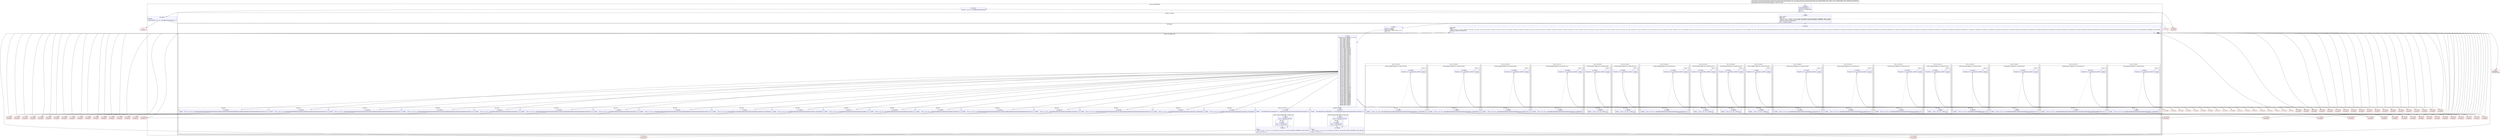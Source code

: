 digraph "CFG forcom.google.android.gms.internal.measurement.zzgm.hashCode(Ljava\/lang\/Object;)I" {
subgraph cluster_Region_1006030864 {
label = "R(4:0|(3:2|3|84)|85|86)";
node [shape=record,color=blue];
Node_0 [shape=record,label="{0\:\ 0x0000|MTH_ENTER_BLOCK\l|int int r0 = r8.zzakj.length\lint r1 = 0\lint r2 = 0\l}"];
subgraph cluster_LoopRegion_1981235530 {
label = "LOOP:0: (3:2|3|84)";
node [shape=record,color=blue];
Node_1 [shape=record,label="{1\:\ 0x0005|LOOP_START\lPHI: r1 r2 \l  PHI: (r1v1 int) = (r1v0 int), (r1v2 int) binds: [B:0:0x0000, B:84:0x024f] A[DONT_GENERATE, DONT_INLINE]\l  PHI: (r2v1 int) = (r2v0 int), (r2v6 int) binds: [B:0:0x0000, B:84:0x024f] A[DONT_GENERATE, DONT_INLINE]\lLOOP:0: B:1:0x0005\-\>B:84:0x024f\l|if (r1 \< r0) goto L_0x0007\l}"];
subgraph cluster_Region_622014966 {
label = "R(3:2|3|84)";
node [shape=record,color=blue];
Node_2 [shape=record,label="{2\:\ 0x0007|int int r3 = zzca(r1)\lint r4 = r8.zzakj[r1]\llong long r5 = (long) (1048575 & r3)\lint r7 = 37\l}"];
subgraph cluster_SwitchRegion_1396556113 {
label = "Switch: 38, default: null";
node [shape=record,color=blue];
Node_3 [shape=record,label="{3\:\ 0x001b|switch(((r3 & 267386880) \>\>\> 20)) \{\l    case 0: goto L_0x0240;\l    case 1: goto L_0x0234;\l    case 2: goto L_0x0228;\l    case 3: goto L_0x021c;\l    case 4: goto L_0x0214;\l    case 5: goto L_0x0208;\l    case 6: goto L_0x0200;\l    case 7: goto L_0x01f4;\l    case 8: goto L_0x01e6;\l    case 9: goto L_0x01d8;\l    case 10: goto L_0x01cb;\l    case 11: goto L_0x01c2;\l    case 12: goto L_0x01b9;\l    case 13: goto L_0x01b0;\l    case 14: goto L_0x01a3;\l    case 15: goto L_0x019a;\l    case 16: goto L_0x018d;\l    case 17: goto L_0x017e;\l    case 18: goto L_0x0171;\l    case 19: goto L_0x0171;\l    case 20: goto L_0x0171;\l    case 21: goto L_0x0171;\l    case 22: goto L_0x0171;\l    case 23: goto L_0x0171;\l    case 24: goto L_0x0171;\l    case 25: goto L_0x0171;\l    case 26: goto L_0x0171;\l    case 27: goto L_0x0171;\l    case 28: goto L_0x0171;\l    case 29: goto L_0x0171;\l    case 30: goto L_0x0171;\l    case 31: goto L_0x0171;\l    case 32: goto L_0x0171;\l    case 33: goto L_0x0171;\l    case 34: goto L_0x0171;\l    case 35: goto L_0x0171;\l    case 36: goto L_0x0171;\l    case 37: goto L_0x0171;\l    case 38: goto L_0x0171;\l    case 39: goto L_0x0171;\l    case 40: goto L_0x0171;\l    case 41: goto L_0x0171;\l    case 42: goto L_0x0171;\l    case 43: goto L_0x0171;\l    case 44: goto L_0x0171;\l    case 45: goto L_0x0171;\l    case 46: goto L_0x0171;\l    case 47: goto L_0x0171;\l    case 48: goto L_0x0171;\l    case 49: goto L_0x0171;\l    case 50: goto L_0x0164;\l    case 51: goto L_0x014d;\l    case 52: goto L_0x013a;\l    case 53: goto L_0x0127;\l    case 54: goto L_0x0114;\l    case 55: goto L_0x0105;\l    case 56: goto L_0x00f2;\l    case 57: goto L_0x00e3;\l    case 58: goto L_0x00d0;\l    case 59: goto L_0x00bb;\l    case 60: goto L_0x00a8;\l    case 61: goto L_0x0095;\l    case 62: goto L_0x0086;\l    case 63: goto L_0x0077;\l    case 64: goto L_0x0068;\l    case 65: goto L_0x0055;\l    case 66: goto L_0x0046;\l    case 67: goto L_0x0033;\l    case 68: goto L_0x0020;\l    default: goto L_0x001e;\l\}\l}"];
subgraph cluster_Region_2014823899 {
label = "R(2:83|1)";
node [shape=record,color=blue];
Node_83 [shape=record,label="{83\:\ 0x0240|int r2 = (r2 * 53) + com.google.android.gms.internal.measurement.zzez.zzbx(java.lang.Double.doubleToLongBits(com.google.android.gms.internal.measurement.zzhv.zzo(r9, r5)))\l}"];
Node_InsnContainer_848982651 [shape=record,label="{|break\l}"];
}
subgraph cluster_Region_343085652 {
label = "R(2:82|1)";
node [shape=record,color=blue];
Node_82 [shape=record,label="{82\:\ 0x0234|int r2 = (r2 * 53) + java.lang.Float.floatToIntBits(com.google.android.gms.internal.measurement.zzhv.zzn(r9, r5))\l}"];
Node_InsnContainer_540957910 [shape=record,label="{|break\l}"];
}
subgraph cluster_Region_1871400600 {
label = "R(2:81|1)";
node [shape=record,color=blue];
Node_81 [shape=record,label="{81\:\ 0x0228|int r2 = (r2 * 53) + com.google.android.gms.internal.measurement.zzez.zzbx(com.google.android.gms.internal.measurement.zzhv.zzl(r9, r5))\l}"];
Node_InsnContainer_617422384 [shape=record,label="{|break\l}"];
}
subgraph cluster_Region_513280046 {
label = "R(2:80|1)";
node [shape=record,color=blue];
Node_80 [shape=record,label="{80\:\ 0x021c|int r2 = (r2 * 53) + com.google.android.gms.internal.measurement.zzez.zzbx(com.google.android.gms.internal.measurement.zzhv.zzl(r9, r5))\l}"];
Node_InsnContainer_1198015913 [shape=record,label="{|break\l}"];
}
subgraph cluster_Region_1483157307 {
label = "R(2:79|1)";
node [shape=record,color=blue];
Node_79 [shape=record,label="{79\:\ 0x0214|int r2 = (r2 * 53) + com.google.android.gms.internal.measurement.zzhv.zzk(r9, r5)\l}"];
Node_InsnContainer_637599381 [shape=record,label="{|break\l}"];
}
subgraph cluster_Region_1409968081 {
label = "R(2:78|1)";
node [shape=record,color=blue];
Node_78 [shape=record,label="{78\:\ 0x0208|int r2 = (r2 * 53) + com.google.android.gms.internal.measurement.zzez.zzbx(com.google.android.gms.internal.measurement.zzhv.zzl(r9, r5))\l}"];
Node_InsnContainer_1946869359 [shape=record,label="{|break\l}"];
}
subgraph cluster_Region_1639980102 {
label = "R(2:77|1)";
node [shape=record,color=blue];
Node_77 [shape=record,label="{77\:\ 0x0200|int r2 = (r2 * 53) + com.google.android.gms.internal.measurement.zzhv.zzk(r9, r5)\l}"];
Node_InsnContainer_955937344 [shape=record,label="{|break\l}"];
}
subgraph cluster_Region_1070051624 {
label = "R(2:76|1)";
node [shape=record,color=blue];
Node_76 [shape=record,label="{76\:\ 0x01f4|int r2 = (r2 * 53) + com.google.android.gms.internal.measurement.zzez.zzs(com.google.android.gms.internal.measurement.zzhv.zzm(r9, r5))\l}"];
Node_InsnContainer_1027223035 [shape=record,label="{|break\l}"];
}
subgraph cluster_Region_1580748572 {
label = "R(2:75|1)";
node [shape=record,color=blue];
Node_75 [shape=record,label="{75\:\ 0x01e6|int r2 = (r2 * 53) + ((java.lang.String) com.google.android.gms.internal.measurement.zzhv.zzp(r9, r5)).hashCode()\l}"];
Node_InsnContainer_477071519 [shape=record,label="{|break\l}"];
}
subgraph cluster_Region_1493934053 {
label = "R(4:71|(1:73)|74|1)";
node [shape=record,color=blue];
Node_71 [shape=record,label="{71\:\ 0x01d8|java.lang.Object java.lang.Object r3 = com.google.android.gms.internal.measurement.zzhv.zzp(r9, r5)\l}"];
subgraph cluster_IfRegion_736801653 {
label = "IF [B:72:0x01dc] THEN: R(1:73) ELSE: null";
node [shape=record,color=blue];
Node_72 [shape=record,label="{72\:\ 0x01dc|if (r3 != null) goto L_0x01de\l}"];
subgraph cluster_Region_614318900 {
label = "R(1:73)";
node [shape=record,color=blue];
Node_73 [shape=record,label="{73\:\ 0x01de|int r7 = r3.hashCode()\l}"];
}
}
Node_74 [shape=record,label="{74\:\ 0x01e2|PHI: r7 \l  PHI: (r7v2 int) = (r7v1 int), (r7v3 int) binds: [B:72:0x01dc, B:73:0x01de] A[DONT_GENERATE, DONT_INLINE]\l|int r2 = (r2 * 53) + r7\l}"];
Node_InsnContainer_1052034267 [shape=record,label="{|break\l}"];
}
subgraph cluster_Region_944282286 {
label = "R(2:70|1)";
node [shape=record,color=blue];
Node_70 [shape=record,label="{70\:\ 0x01cb|int r2 = (r2 * 53) + com.google.android.gms.internal.measurement.zzhv.zzp(r9, r5).hashCode()\l}"];
Node_InsnContainer_1438107967 [shape=record,label="{|break\l}"];
}
subgraph cluster_Region_981738110 {
label = "R(2:69|1)";
node [shape=record,color=blue];
Node_69 [shape=record,label="{69\:\ 0x01c2|int r2 = (r2 * 53) + com.google.android.gms.internal.measurement.zzhv.zzk(r9, r5)\l}"];
Node_InsnContainer_957248391 [shape=record,label="{|break\l}"];
}
subgraph cluster_Region_643357341 {
label = "R(2:68|1)";
node [shape=record,color=blue];
Node_68 [shape=record,label="{68\:\ 0x01b9|int r2 = (r2 * 53) + com.google.android.gms.internal.measurement.zzhv.zzk(r9, r5)\l}"];
Node_InsnContainer_1506094921 [shape=record,label="{|break\l}"];
}
subgraph cluster_Region_598318340 {
label = "R(2:67|1)";
node [shape=record,color=blue];
Node_67 [shape=record,label="{67\:\ 0x01b0|int r2 = (r2 * 53) + com.google.android.gms.internal.measurement.zzhv.zzk(r9, r5)\l}"];
Node_InsnContainer_1095744182 [shape=record,label="{|break\l}"];
}
subgraph cluster_Region_1598615093 {
label = "R(2:66|1)";
node [shape=record,color=blue];
Node_66 [shape=record,label="{66\:\ 0x01a3|int r2 = (r2 * 53) + com.google.android.gms.internal.measurement.zzez.zzbx(com.google.android.gms.internal.measurement.zzhv.zzl(r9, r5))\l}"];
Node_InsnContainer_718957969 [shape=record,label="{|break\l}"];
}
subgraph cluster_Region_1145348208 {
label = "R(2:65|1)";
node [shape=record,color=blue];
Node_65 [shape=record,label="{65\:\ 0x019a|int r2 = (r2 * 53) + com.google.android.gms.internal.measurement.zzhv.zzk(r9, r5)\l}"];
Node_InsnContainer_1610785030 [shape=record,label="{|break\l}"];
}
subgraph cluster_Region_606602839 {
label = "R(2:64|1)";
node [shape=record,color=blue];
Node_64 [shape=record,label="{64\:\ 0x018d|int r2 = (r2 * 53) + com.google.android.gms.internal.measurement.zzez.zzbx(com.google.android.gms.internal.measurement.zzhv.zzl(r9, r5))\l}"];
Node_InsnContainer_273507624 [shape=record,label="{|break\l}"];
}
subgraph cluster_Region_1258749547 {
label = "R(4:60|(1:62)|63|1)";
node [shape=record,color=blue];
Node_60 [shape=record,label="{60\:\ 0x017e|java.lang.Object java.lang.Object r3 = com.google.android.gms.internal.measurement.zzhv.zzp(r9, r5)\l}"];
subgraph cluster_IfRegion_375445520 {
label = "IF [B:61:0x0182] THEN: R(1:62) ELSE: null";
node [shape=record,color=blue];
Node_61 [shape=record,label="{61\:\ 0x0182|if (r3 != null) goto L_0x0184\l}"];
subgraph cluster_Region_338939253 {
label = "R(1:62)";
node [shape=record,color=blue];
Node_62 [shape=record,label="{62\:\ 0x0184|int r7 = r3.hashCode()\l}"];
}
}
Node_63 [shape=record,label="{63\:\ 0x0188|PHI: r7 \l  PHI: (r7v4 int) = (r7v1 int), (r7v5 int) binds: [B:61:0x0182, B:62:0x0184] A[DONT_GENERATE, DONT_INLINE]\l|int r2 = (r2 * 53) + r7\l}"];
Node_InsnContainer_745273245 [shape=record,label="{|break\l}"];
}
subgraph cluster_Region_1395099768 {
label = "R(2:59|1)";
node [shape=record,color=blue];
Node_59 [shape=record,label="{59\:\ 0x0171|int r2 = (r2 * 53) + com.google.android.gms.internal.measurement.zzhv.zzp(r9, r5).hashCode()\l}"];
Node_InsnContainer_1436856676 [shape=record,label="{|break\l}"];
}
subgraph cluster_Region_847373644 {
label = "R(2:58|1)";
node [shape=record,color=blue];
Node_58 [shape=record,label="{58\:\ 0x0164|int r2 = (r2 * 53) + com.google.android.gms.internal.measurement.zzhv.zzp(r9, r5).hashCode()\l}"];
Node_InsnContainer_542847047 [shape=record,label="{|break\l}"];
}
subgraph cluster_Region_1531213121 {
label = "R(1:(1:1)(2:57|1))";
node [shape=record,color=blue];
subgraph cluster_IfRegion_1206624734 {
label = "IF [B:56:0x0151] THEN: R(1:1) ELSE: R(2:57|1)";
node [shape=record,color=blue];
Node_56 [shape=record,label="{56\:\ 0x0151|if (zza(r9, r4, r1) != true) goto L_0x024f\l}"];
subgraph cluster_Region_677426859 {
label = "R(1:1)";
node [shape=record,color=blue];
Node_InsnContainer_1488919890 [shape=record,label="{|break\l}"];
}
subgraph cluster_Region_1459574773 {
label = "R(2:57|1)";
node [shape=record,color=blue];
Node_57 [shape=record,label="{57\:\ 0x0153|int r2 = (r2 * 53) + com.google.android.gms.internal.measurement.zzez.zzbx(java.lang.Double.doubleToLongBits(zzf(r9, r5)))\l}"];
Node_InsnContainer_564119306 [shape=record,label="{|break\l}"];
}
}
}
subgraph cluster_Region_1493778437 {
label = "R(1:(1:1)(2:54|1))";
node [shape=record,color=blue];
subgraph cluster_IfRegion_1242603363 {
label = "IF [B:53:0x013e] THEN: R(1:1) ELSE: R(2:54|1)";
node [shape=record,color=blue];
Node_53 [shape=record,label="{53\:\ 0x013e|if (zza(r9, r4, r1) != true) goto L_0x024f\l}"];
subgraph cluster_Region_1953587297 {
label = "R(1:1)";
node [shape=record,color=blue];
Node_InsnContainer_1417983536 [shape=record,label="{|break\l}"];
}
subgraph cluster_Region_712384231 {
label = "R(2:54|1)";
node [shape=record,color=blue];
Node_54 [shape=record,label="{54\:\ 0x0140|int r2 = (r2 * 53) + java.lang.Float.floatToIntBits(zzg(r9, r5))\l}"];
Node_InsnContainer_192715837 [shape=record,label="{|break\l}"];
}
}
}
subgraph cluster_Region_417786943 {
label = "R(1:(1:1)(2:51|1))";
node [shape=record,color=blue];
subgraph cluster_IfRegion_104962682 {
label = "IF [B:50:0x012b] THEN: R(1:1) ELSE: R(2:51|1)";
node [shape=record,color=blue];
Node_50 [shape=record,label="{50\:\ 0x012b|if (zza(r9, r4, r1) != true) goto L_0x024f\l}"];
subgraph cluster_Region_1735128362 {
label = "R(1:1)";
node [shape=record,color=blue];
Node_InsnContainer_380627649 [shape=record,label="{|break\l}"];
}
subgraph cluster_Region_1165830041 {
label = "R(2:51|1)";
node [shape=record,color=blue];
Node_51 [shape=record,label="{51\:\ 0x012d|int r2 = (r2 * 53) + com.google.android.gms.internal.measurement.zzez.zzbx(zzi(r9, r5))\l}"];
Node_InsnContainer_2036138333 [shape=record,label="{|break\l}"];
}
}
}
subgraph cluster_Region_1458937181 {
label = "R(1:(1:1)(2:48|1))";
node [shape=record,color=blue];
subgraph cluster_IfRegion_987858885 {
label = "IF [B:47:0x0118] THEN: R(1:1) ELSE: R(2:48|1)";
node [shape=record,color=blue];
Node_47 [shape=record,label="{47\:\ 0x0118|if (zza(r9, r4, r1) != true) goto L_0x024f\l}"];
subgraph cluster_Region_1854926860 {
label = "R(1:1)";
node [shape=record,color=blue];
Node_InsnContainer_119535358 [shape=record,label="{|break\l}"];
}
subgraph cluster_Region_2020282879 {
label = "R(2:48|1)";
node [shape=record,color=blue];
Node_48 [shape=record,label="{48\:\ 0x011a|int r2 = (r2 * 53) + com.google.android.gms.internal.measurement.zzez.zzbx(zzi(r9, r5))\l}"];
Node_InsnContainer_383342761 [shape=record,label="{|break\l}"];
}
}
}
subgraph cluster_Region_1815883866 {
label = "R(1:(1:1)(2:45|1))";
node [shape=record,color=blue];
subgraph cluster_IfRegion_547238934 {
label = "IF [B:44:0x0109] THEN: R(1:1) ELSE: R(2:45|1)";
node [shape=record,color=blue];
Node_44 [shape=record,label="{44\:\ 0x0109|if (zza(r9, r4, r1) != true) goto L_0x024f\l}"];
subgraph cluster_Region_2107814465 {
label = "R(1:1)";
node [shape=record,color=blue];
Node_InsnContainer_91362061 [shape=record,label="{|break\l}"];
}
subgraph cluster_Region_1409786360 {
label = "R(2:45|1)";
node [shape=record,color=blue];
Node_45 [shape=record,label="{45\:\ 0x010b|int r2 = (r2 * 53) + zzh(r9, r5)\l}"];
Node_InsnContainer_1504845594 [shape=record,label="{|break\l}"];
}
}
}
subgraph cluster_Region_1409374870 {
label = "R(1:(1:1)(2:42|1))";
node [shape=record,color=blue];
subgraph cluster_IfRegion_1857768673 {
label = "IF [B:41:0x00f6] THEN: R(1:1) ELSE: R(2:42|1)";
node [shape=record,color=blue];
Node_41 [shape=record,label="{41\:\ 0x00f6|if (zza(r9, r4, r1) != true) goto L_0x024f\l}"];
subgraph cluster_Region_1012517613 {
label = "R(1:1)";
node [shape=record,color=blue];
Node_InsnContainer_690375696 [shape=record,label="{|break\l}"];
}
subgraph cluster_Region_1318849721 {
label = "R(2:42|1)";
node [shape=record,color=blue];
Node_42 [shape=record,label="{42\:\ 0x00f8|int r2 = (r2 * 53) + com.google.android.gms.internal.measurement.zzez.zzbx(zzi(r9, r5))\l}"];
Node_InsnContainer_1613090017 [shape=record,label="{|break\l}"];
}
}
}
subgraph cluster_Region_1043267481 {
label = "R(1:(1:1)(2:39|1))";
node [shape=record,color=blue];
subgraph cluster_IfRegion_1680054534 {
label = "IF [B:38:0x00e7] THEN: R(1:1) ELSE: R(2:39|1)";
node [shape=record,color=blue];
Node_38 [shape=record,label="{38\:\ 0x00e7|if (zza(r9, r4, r1) != true) goto L_0x024f\l}"];
subgraph cluster_Region_1280459795 {
label = "R(1:1)";
node [shape=record,color=blue];
Node_InsnContainer_1460655941 [shape=record,label="{|break\l}"];
}
subgraph cluster_Region_1660005148 {
label = "R(2:39|1)";
node [shape=record,color=blue];
Node_39 [shape=record,label="{39\:\ 0x00e9|int r2 = (r2 * 53) + zzh(r9, r5)\l}"];
Node_InsnContainer_419646337 [shape=record,label="{|break\l}"];
}
}
}
subgraph cluster_Region_1343798543 {
label = "R(1:(1:1)(2:36|1))";
node [shape=record,color=blue];
subgraph cluster_IfRegion_1389028840 {
label = "IF [B:35:0x00d4] THEN: R(1:1) ELSE: R(2:36|1)";
node [shape=record,color=blue];
Node_35 [shape=record,label="{35\:\ 0x00d4|if (zza(r9, r4, r1) != true) goto L_0x024f\l}"];
subgraph cluster_Region_238295491 {
label = "R(1:1)";
node [shape=record,color=blue];
Node_InsnContainer_656954047 [shape=record,label="{|break\l}"];
}
subgraph cluster_Region_1110813268 {
label = "R(2:36|1)";
node [shape=record,color=blue];
Node_36 [shape=record,label="{36\:\ 0x00d6|int r2 = (r2 * 53) + com.google.android.gms.internal.measurement.zzez.zzs(zzj(r9, r5))\l}"];
Node_InsnContainer_619993752 [shape=record,label="{|break\l}"];
}
}
}
subgraph cluster_Region_831613900 {
label = "R(1:(1:1)(2:33|1))";
node [shape=record,color=blue];
subgraph cluster_IfRegion_61166883 {
label = "IF [B:32:0x00bf] THEN: R(1:1) ELSE: R(2:33|1)";
node [shape=record,color=blue];
Node_32 [shape=record,label="{32\:\ 0x00bf|if (zza(r9, r4, r1) != true) goto L_0x024f\l}"];
subgraph cluster_Region_533038652 {
label = "R(1:1)";
node [shape=record,color=blue];
Node_InsnContainer_2057147089 [shape=record,label="{|break\l}"];
}
subgraph cluster_Region_726977419 {
label = "R(2:33|1)";
node [shape=record,color=blue];
Node_33 [shape=record,label="{33\:\ 0x00c1|int r2 = (r2 * 53) + ((java.lang.String) com.google.android.gms.internal.measurement.zzhv.zzp(r9, r5)).hashCode()\l}"];
Node_InsnContainer_2084255616 [shape=record,label="{|break\l}"];
}
}
}
subgraph cluster_Region_1187970240 {
label = "R(1:(1:1)(2:30|1))";
node [shape=record,color=blue];
subgraph cluster_IfRegion_936234482 {
label = "IF [B:29:0x00ac] THEN: R(1:1) ELSE: R(2:30|1)";
node [shape=record,color=blue];
Node_29 [shape=record,label="{29\:\ 0x00ac|if (zza(r9, r4, r1) != true) goto L_0x024f\l}"];
subgraph cluster_Region_1963550275 {
label = "R(1:1)";
node [shape=record,color=blue];
Node_InsnContainer_1662286121 [shape=record,label="{|break\l}"];
}
subgraph cluster_Region_84145052 {
label = "R(2:30|1)";
node [shape=record,color=blue];
Node_30 [shape=record,label="{30\:\ 0x00ae|int r2 = (r2 * 53) + com.google.android.gms.internal.measurement.zzhv.zzp(r9, r5).hashCode()\l}"];
Node_InsnContainer_1177994748 [shape=record,label="{|break\l}"];
}
}
}
subgraph cluster_Region_1999571206 {
label = "R(1:(1:1)(2:27|1))";
node [shape=record,color=blue];
subgraph cluster_IfRegion_1331599780 {
label = "IF [B:26:0x0099] THEN: R(1:1) ELSE: R(2:27|1)";
node [shape=record,color=blue];
Node_26 [shape=record,label="{26\:\ 0x0099|if (zza(r9, r4, r1) != true) goto L_0x024f\l}"];
subgraph cluster_Region_1227510494 {
label = "R(1:1)";
node [shape=record,color=blue];
Node_InsnContainer_154642403 [shape=record,label="{|break\l}"];
}
subgraph cluster_Region_1782907243 {
label = "R(2:27|1)";
node [shape=record,color=blue];
Node_27 [shape=record,label="{27\:\ 0x009b|int r2 = (r2 * 53) + com.google.android.gms.internal.measurement.zzhv.zzp(r9, r5).hashCode()\l}"];
Node_InsnContainer_2036242972 [shape=record,label="{|break\l}"];
}
}
}
subgraph cluster_Region_1991691016 {
label = "R(1:(1:1)(2:24|1))";
node [shape=record,color=blue];
subgraph cluster_IfRegion_1254014978 {
label = "IF [B:23:0x008a] THEN: R(1:1) ELSE: R(2:24|1)";
node [shape=record,color=blue];
Node_23 [shape=record,label="{23\:\ 0x008a|if (zza(r9, r4, r1) != true) goto L_0x024f\l}"];
subgraph cluster_Region_1838271394 {
label = "R(1:1)";
node [shape=record,color=blue];
Node_InsnContainer_1496150348 [shape=record,label="{|break\l}"];
}
subgraph cluster_Region_97345917 {
label = "R(2:24|1)";
node [shape=record,color=blue];
Node_24 [shape=record,label="{24\:\ 0x008c|int r2 = (r2 * 53) + zzh(r9, r5)\l}"];
Node_InsnContainer_1412341263 [shape=record,label="{|break\l}"];
}
}
}
subgraph cluster_Region_343994633 {
label = "R(1:(1:1)(2:21|1))";
node [shape=record,color=blue];
subgraph cluster_IfRegion_1671141435 {
label = "IF [B:20:0x007b] THEN: R(1:1) ELSE: R(2:21|1)";
node [shape=record,color=blue];
Node_20 [shape=record,label="{20\:\ 0x007b|if (zza(r9, r4, r1) != true) goto L_0x024f\l}"];
subgraph cluster_Region_2008016096 {
label = "R(1:1)";
node [shape=record,color=blue];
Node_InsnContainer_1169837128 [shape=record,label="{|break\l}"];
}
subgraph cluster_Region_138996444 {
label = "R(2:21|1)";
node [shape=record,color=blue];
Node_21 [shape=record,label="{21\:\ 0x007d|int r2 = (r2 * 53) + zzh(r9, r5)\l}"];
Node_InsnContainer_1698987030 [shape=record,label="{|break\l}"];
}
}
}
subgraph cluster_Region_1985986830 {
label = "R(1:(1:1)(2:18|1))";
node [shape=record,color=blue];
subgraph cluster_IfRegion_987790311 {
label = "IF [B:17:0x006c] THEN: R(1:1) ELSE: R(2:18|1)";
node [shape=record,color=blue];
Node_17 [shape=record,label="{17\:\ 0x006c|if (zza(r9, r4, r1) != true) goto L_0x024f\l}"];
subgraph cluster_Region_2120197057 {
label = "R(1:1)";
node [shape=record,color=blue];
Node_InsnContainer_1762682958 [shape=record,label="{|break\l}"];
}
subgraph cluster_Region_307062618 {
label = "R(2:18|1)";
node [shape=record,color=blue];
Node_18 [shape=record,label="{18\:\ 0x006e|int r2 = (r2 * 53) + zzh(r9, r5)\l}"];
Node_InsnContainer_804392374 [shape=record,label="{|break\l}"];
}
}
}
subgraph cluster_Region_657321719 {
label = "R(1:(1:1)(2:15|1))";
node [shape=record,color=blue];
subgraph cluster_IfRegion_21517990 {
label = "IF [B:14:0x0059] THEN: R(1:1) ELSE: R(2:15|1)";
node [shape=record,color=blue];
Node_14 [shape=record,label="{14\:\ 0x0059|if (zza(r9, r4, r1) != true) goto L_0x024f\l}"];
subgraph cluster_Region_611258488 {
label = "R(1:1)";
node [shape=record,color=blue];
Node_InsnContainer_1322733219 [shape=record,label="{|break\l}"];
}
subgraph cluster_Region_1346462241 {
label = "R(2:15|1)";
node [shape=record,color=blue];
Node_15 [shape=record,label="{15\:\ 0x005b|int r2 = (r2 * 53) + com.google.android.gms.internal.measurement.zzez.zzbx(zzi(r9, r5))\l}"];
Node_InsnContainer_1912038770 [shape=record,label="{|break\l}"];
}
}
}
subgraph cluster_Region_962951149 {
label = "R(1:(1:1)(2:12|1))";
node [shape=record,color=blue];
subgraph cluster_IfRegion_1036662877 {
label = "IF [B:11:0x004a] THEN: R(1:1) ELSE: R(2:12|1)";
node [shape=record,color=blue];
Node_11 [shape=record,label="{11\:\ 0x004a|if (zza(r9, r4, r1) != true) goto L_0x024f\l}"];
subgraph cluster_Region_1700088937 {
label = "R(1:1)";
node [shape=record,color=blue];
Node_InsnContainer_285451318 [shape=record,label="{|break\l}"];
}
subgraph cluster_Region_1047082973 {
label = "R(2:12|1)";
node [shape=record,color=blue];
Node_12 [shape=record,label="{12\:\ 0x004c|int r2 = (r2 * 53) + zzh(r9, r5)\l}"];
Node_InsnContainer_1536528273 [shape=record,label="{|break\l}"];
}
}
}
subgraph cluster_Region_1230848273 {
label = "R(1:(1:1)(2:9|1))";
node [shape=record,color=blue];
subgraph cluster_IfRegion_45032863 {
label = "IF [B:8:0x0037] THEN: R(1:1) ELSE: R(2:9|1)";
node [shape=record,color=blue];
Node_8 [shape=record,label="{8\:\ 0x0037|if (zza(r9, r4, r1) != true) goto L_0x024f\l}"];
subgraph cluster_Region_103053911 {
label = "R(1:1)";
node [shape=record,color=blue];
Node_InsnContainer_168447153 [shape=record,label="{|break\l}"];
}
subgraph cluster_Region_1899504838 {
label = "R(2:9|1)";
node [shape=record,color=blue];
Node_9 [shape=record,label="{9\:\ 0x0039|int r2 = (r2 * 53) + com.google.android.gms.internal.measurement.zzez.zzbx(zzi(r9, r5))\l}"];
Node_InsnContainer_2098504550 [shape=record,label="{|break\l}"];
}
}
}
subgraph cluster_Region_1591877660 {
label = "R(1:(1:1)(2:6|1))";
node [shape=record,color=blue];
subgraph cluster_IfRegion_1000954222 {
label = "IF [B:5:0x0024] THEN: R(1:1) ELSE: R(2:6|1)";
node [shape=record,color=blue];
Node_5 [shape=record,label="{5\:\ 0x0024|if (zza(r9, r4, r1) != true) goto L_0x024f\l}"];
subgraph cluster_Region_2066816853 {
label = "R(1:1)";
node [shape=record,color=blue];
Node_InsnContainer_587643718 [shape=record,label="{|break\l}"];
}
subgraph cluster_Region_146205196 {
label = "R(2:6|1)";
node [shape=record,color=blue];
Node_6 [shape=record,label="{6\:\ 0x0026|int r2 = (r2 * 53) + com.google.android.gms.internal.measurement.zzhv.zzp(r9, r5).hashCode()\l}"];
Node_InsnContainer_2068915155 [shape=record,label="{|break\l}"];
}
}
}
}
Node_84 [shape=record,label="{84\:\ 0x024f|LOOP_END\lPHI: r2 \l  PHI: (r2v6 int) = (r2v1 int), (r2v8 int), (r2v10 int), (r2v12 int), (r2v14 int), (r2v16 int), (r2v18 int), (r2v20 int), (r2v22 int), (r2v24 int), (r2v26 int), (r2v28 int), (r2v30 int), (r2v32 int), (r2v34 int), (r2v36 int), (r2v38 int), (r2v40 int), (r2v42 int), (r2v44 int), (r2v46 int), (r2v1 int), (r2v48 int), (r2v1 int), (r2v50 int), (r2v1 int), (r2v52 int), (r2v1 int), (r2v54 int), (r2v1 int), (r2v56 int), (r2v1 int), (r2v58 int), (r2v1 int), (r2v60 int), (r2v1 int), (r2v62 int), (r2v1 int), (r2v64 int), (r2v1 int), (r2v66 int), (r2v1 int), (r2v68 int), (r2v1 int), (r2v70 int), (r2v1 int), (r2v72 int), (r2v1 int), (r2v74 int), (r2v1 int), (r2v76 int), (r2v1 int), (r2v78 int), (r2v1 int), (r2v80 int), (r2v1 int), (r2v82 int) binds: [B:145:0x024f, B:89:0x024f, B:144:0x024f, B:143:0x024f, B:142:0x024f, B:141:0x024f, B:140:0x024f, B:139:0x024f, B:138:0x024f, B:137:0x024f, B:136:0x024f, B:135:0x024f, B:134:0x024f, B:133:0x024f, B:132:0x024f, B:131:0x024f, B:130:0x024f, B:129:0x024f, B:128:0x024f, B:127:0x024f, B:126:0x024f, B:124:0x024f, B:125:0x024f, B:122:0x024f, B:123:0x024f, B:120:0x024f, B:121:0x024f, B:118:0x024f, B:119:0x024f, B:116:0x024f, B:117:0x024f, B:114:0x024f, B:115:0x024f, B:112:0x024f, B:113:0x024f, B:110:0x024f, B:111:0x024f, B:108:0x024f, B:109:0x024f, B:106:0x024f, B:107:0x024f, B:104:0x024f, B:105:0x024f, B:102:0x024f, B:103:0x024f, B:100:0x024f, B:101:0x024f, B:98:0x024f, B:99:0x024f, B:96:0x024f, B:97:0x024f, B:94:0x024f, B:95:0x024f, B:92:0x024f, B:93:0x024f, B:90:0x024f, B:91:0x024f] A[DONT_GENERATE, DONT_INLINE]\lLOOP:0: B:1:0x0005\-\>B:84:0x024f\l|r1 += 3\l}"];
}
}
Node_85 [shape=record,label="{85\:\ 0x0253|int int r2 = (r2 * 53) + r8.zzakx.zzx(r9).hashCode()\l}"];
Node_86 [shape=record,label="{86\:\ 0x0262|RETURN\l|return r8.zzako ? (r2 * 53) + r8.zzaky.zzh(r9).hashCode() : r2\l}"];
}
Node_4 [shape=record,color=red,label="{4\:\ 0x0020}"];
Node_7 [shape=record,color=red,label="{7\:\ 0x0033}"];
Node_10 [shape=record,color=red,label="{10\:\ 0x0046}"];
Node_13 [shape=record,color=red,label="{13\:\ 0x0055}"];
Node_16 [shape=record,color=red,label="{16\:\ 0x0068}"];
Node_19 [shape=record,color=red,label="{19\:\ 0x0077}"];
Node_22 [shape=record,color=red,label="{22\:\ 0x0086}"];
Node_25 [shape=record,color=red,label="{25\:\ 0x0095}"];
Node_28 [shape=record,color=red,label="{28\:\ 0x00a8}"];
Node_31 [shape=record,color=red,label="{31\:\ 0x00bb}"];
Node_34 [shape=record,color=red,label="{34\:\ 0x00d0}"];
Node_37 [shape=record,color=red,label="{37\:\ 0x00e3}"];
Node_40 [shape=record,color=red,label="{40\:\ 0x00f2}"];
Node_43 [shape=record,color=red,label="{43\:\ 0x0105}"];
Node_46 [shape=record,color=red,label="{46\:\ 0x0114}"];
Node_49 [shape=record,color=red,label="{49\:\ 0x0127}"];
Node_52 [shape=record,color=red,label="{52\:\ 0x013a}"];
Node_55 [shape=record,color=red,label="{55\:\ 0x014d}"];
Node_87 [shape=record,color=red,label="{87\:\ 0x0264}"];
Node_88 [shape=record,color=red,label="{88\:\ 0x0253|SYNTHETIC\l}"];
Node_89 [shape=record,color=red,label="{89\:\ 0x024f|SYNTHETIC\l}"];
Node_90 [shape=record,color=red,label="{90\:\ 0x024f|SYNTHETIC\l}"];
Node_91 [shape=record,color=red,label="{91\:\ 0x024f|SYNTHETIC\l}"];
Node_92 [shape=record,color=red,label="{92\:\ 0x024f|SYNTHETIC\l}"];
Node_93 [shape=record,color=red,label="{93\:\ 0x024f|SYNTHETIC\l}"];
Node_94 [shape=record,color=red,label="{94\:\ 0x024f|SYNTHETIC\l}"];
Node_95 [shape=record,color=red,label="{95\:\ 0x024f|SYNTHETIC\l}"];
Node_96 [shape=record,color=red,label="{96\:\ 0x024f|SYNTHETIC\l}"];
Node_97 [shape=record,color=red,label="{97\:\ 0x024f|SYNTHETIC\l}"];
Node_98 [shape=record,color=red,label="{98\:\ 0x024f|SYNTHETIC\l}"];
Node_99 [shape=record,color=red,label="{99\:\ 0x024f|SYNTHETIC\l}"];
Node_100 [shape=record,color=red,label="{100\:\ 0x024f|SYNTHETIC\l}"];
Node_101 [shape=record,color=red,label="{101\:\ 0x024f|SYNTHETIC\l}"];
Node_102 [shape=record,color=red,label="{102\:\ 0x024f|SYNTHETIC\l}"];
Node_103 [shape=record,color=red,label="{103\:\ 0x024f|SYNTHETIC\l}"];
Node_104 [shape=record,color=red,label="{104\:\ 0x024f|SYNTHETIC\l}"];
Node_105 [shape=record,color=red,label="{105\:\ 0x024f|SYNTHETIC\l}"];
Node_106 [shape=record,color=red,label="{106\:\ 0x024f|SYNTHETIC\l}"];
Node_107 [shape=record,color=red,label="{107\:\ 0x024f|SYNTHETIC\l}"];
Node_108 [shape=record,color=red,label="{108\:\ 0x024f|SYNTHETIC\l}"];
Node_109 [shape=record,color=red,label="{109\:\ 0x024f|SYNTHETIC\l}"];
Node_110 [shape=record,color=red,label="{110\:\ 0x024f|SYNTHETIC\l}"];
Node_111 [shape=record,color=red,label="{111\:\ 0x024f|SYNTHETIC\l}"];
Node_112 [shape=record,color=red,label="{112\:\ 0x024f|SYNTHETIC\l}"];
Node_113 [shape=record,color=red,label="{113\:\ 0x024f|SYNTHETIC\l}"];
Node_114 [shape=record,color=red,label="{114\:\ 0x024f|SYNTHETIC\l}"];
Node_115 [shape=record,color=red,label="{115\:\ 0x024f|SYNTHETIC\l}"];
Node_116 [shape=record,color=red,label="{116\:\ 0x024f|SYNTHETIC\l}"];
Node_117 [shape=record,color=red,label="{117\:\ 0x024f|SYNTHETIC\l}"];
Node_118 [shape=record,color=red,label="{118\:\ 0x024f|SYNTHETIC\l}"];
Node_119 [shape=record,color=red,label="{119\:\ 0x024f|SYNTHETIC\l}"];
Node_120 [shape=record,color=red,label="{120\:\ 0x024f|SYNTHETIC\l}"];
Node_121 [shape=record,color=red,label="{121\:\ 0x024f|SYNTHETIC\l}"];
Node_122 [shape=record,color=red,label="{122\:\ 0x024f|SYNTHETIC\l}"];
Node_123 [shape=record,color=red,label="{123\:\ 0x024f|SYNTHETIC\l}"];
Node_124 [shape=record,color=red,label="{124\:\ 0x024f|SYNTHETIC\l}"];
Node_125 [shape=record,color=red,label="{125\:\ 0x024f|SYNTHETIC\l}"];
Node_126 [shape=record,color=red,label="{126\:\ 0x024f|SYNTHETIC\l}"];
Node_127 [shape=record,color=red,label="{127\:\ 0x024f|SYNTHETIC\l}"];
Node_128 [shape=record,color=red,label="{128\:\ 0x024f|SYNTHETIC\l}"];
Node_129 [shape=record,color=red,label="{129\:\ 0x024f|SYNTHETIC\l}"];
Node_130 [shape=record,color=red,label="{130\:\ 0x024f|SYNTHETIC\l}"];
Node_131 [shape=record,color=red,label="{131\:\ 0x024f|SYNTHETIC\l}"];
Node_132 [shape=record,color=red,label="{132\:\ 0x024f|SYNTHETIC\l}"];
Node_133 [shape=record,color=red,label="{133\:\ 0x024f|SYNTHETIC\l}"];
Node_134 [shape=record,color=red,label="{134\:\ 0x024f|SYNTHETIC\l}"];
Node_135 [shape=record,color=red,label="{135\:\ 0x024f|SYNTHETIC\l}"];
Node_136 [shape=record,color=red,label="{136\:\ 0x024f|SYNTHETIC\l}"];
Node_137 [shape=record,color=red,label="{137\:\ 0x024f|SYNTHETIC\l}"];
Node_138 [shape=record,color=red,label="{138\:\ 0x024f|SYNTHETIC\l}"];
Node_139 [shape=record,color=red,label="{139\:\ 0x024f|SYNTHETIC\l}"];
Node_140 [shape=record,color=red,label="{140\:\ 0x024f|SYNTHETIC\l}"];
Node_141 [shape=record,color=red,label="{141\:\ 0x024f|SYNTHETIC\l}"];
Node_142 [shape=record,color=red,label="{142\:\ 0x024f|SYNTHETIC\l}"];
Node_143 [shape=record,color=red,label="{143\:\ 0x024f|SYNTHETIC\l}"];
Node_144 [shape=record,color=red,label="{144\:\ 0x024f|SYNTHETIC\l}"];
Node_145 [shape=record,color=red,label="{145\:\ 0x024f|SYNTHETIC\l}"];
Node_146 [shape=record,color=red,label="{146\:\ ?|SYNTHETIC\lORIG_RETURN\l}"];
Node_147 [shape=record,color=red,label="{147\:\ ?|SYNTHETIC\l}"];
MethodNode[shape=record,label="{public final int com.google.android.gms.internal.measurement.zzgm.hashCode((r8v0 'this' com.google.android.gms.internal.measurement.zzgm A[IMMUTABLE_TYPE, THIS]), (r9v0 T A[IMMUTABLE_TYPE, METHOD_ARGUMENT]))  | Annotation[SYSTEM, dalvik.annotation.Signature, \{value=[(TT;)I]\}]\l}"];
MethodNode -> Node_0;
Node_0 -> Node_1;
Node_1 -> Node_2;
Node_1 -> Node_88[style=dashed];
Node_2 -> Node_3;
Node_3 -> Node_4;
Node_3 -> Node_7;
Node_3 -> Node_10;
Node_3 -> Node_13;
Node_3 -> Node_16;
Node_3 -> Node_19;
Node_3 -> Node_22;
Node_3 -> Node_25;
Node_3 -> Node_28;
Node_3 -> Node_31;
Node_3 -> Node_34;
Node_3 -> Node_37;
Node_3 -> Node_40;
Node_3 -> Node_43;
Node_3 -> Node_46;
Node_3 -> Node_49;
Node_3 -> Node_52;
Node_3 -> Node_55;
Node_3 -> Node_58;
Node_3 -> Node_59;
Node_3 -> Node_60;
Node_3 -> Node_64;
Node_3 -> Node_65;
Node_3 -> Node_66;
Node_3 -> Node_67;
Node_3 -> Node_68;
Node_3 -> Node_69;
Node_3 -> Node_70;
Node_3 -> Node_71;
Node_3 -> Node_75;
Node_3 -> Node_76;
Node_3 -> Node_77;
Node_3 -> Node_78;
Node_3 -> Node_79;
Node_3 -> Node_80;
Node_3 -> Node_81;
Node_3 -> Node_82;
Node_3 -> Node_83;
Node_3 -> Node_145;
Node_83 -> Node_89;
Node_82 -> Node_144;
Node_81 -> Node_143;
Node_80 -> Node_142;
Node_79 -> Node_141;
Node_78 -> Node_140;
Node_77 -> Node_139;
Node_76 -> Node_138;
Node_75 -> Node_137;
Node_71 -> Node_72;
Node_72 -> Node_73;
Node_72 -> Node_74[style=dashed];
Node_73 -> Node_74;
Node_74 -> Node_136;
Node_70 -> Node_135;
Node_69 -> Node_134;
Node_68 -> Node_133;
Node_67 -> Node_132;
Node_66 -> Node_131;
Node_65 -> Node_130;
Node_64 -> Node_129;
Node_60 -> Node_61;
Node_61 -> Node_62;
Node_61 -> Node_63[style=dashed];
Node_62 -> Node_63;
Node_63 -> Node_128;
Node_59 -> Node_127;
Node_58 -> Node_126;
Node_56 -> Node_57[style=dashed];
Node_56 -> Node_124;
Node_57 -> Node_125;
Node_53 -> Node_54[style=dashed];
Node_53 -> Node_122;
Node_54 -> Node_123;
Node_50 -> Node_51[style=dashed];
Node_50 -> Node_120;
Node_51 -> Node_121;
Node_47 -> Node_48[style=dashed];
Node_47 -> Node_118;
Node_48 -> Node_119;
Node_44 -> Node_45[style=dashed];
Node_44 -> Node_116;
Node_45 -> Node_117;
Node_41 -> Node_42[style=dashed];
Node_41 -> Node_114;
Node_42 -> Node_115;
Node_38 -> Node_39[style=dashed];
Node_38 -> Node_112;
Node_39 -> Node_113;
Node_35 -> Node_36[style=dashed];
Node_35 -> Node_110;
Node_36 -> Node_111;
Node_32 -> Node_33[style=dashed];
Node_32 -> Node_108;
Node_33 -> Node_109;
Node_29 -> Node_30[style=dashed];
Node_29 -> Node_106;
Node_30 -> Node_107;
Node_26 -> Node_27[style=dashed];
Node_26 -> Node_104;
Node_27 -> Node_105;
Node_23 -> Node_24[style=dashed];
Node_23 -> Node_102;
Node_24 -> Node_103;
Node_20 -> Node_21[style=dashed];
Node_20 -> Node_100;
Node_21 -> Node_101;
Node_17 -> Node_18[style=dashed];
Node_17 -> Node_98;
Node_18 -> Node_99;
Node_14 -> Node_15[style=dashed];
Node_14 -> Node_96;
Node_15 -> Node_97;
Node_11 -> Node_12[style=dashed];
Node_11 -> Node_94;
Node_12 -> Node_95;
Node_8 -> Node_9[style=dashed];
Node_8 -> Node_92;
Node_9 -> Node_93;
Node_5 -> Node_6[style=dashed];
Node_5 -> Node_90;
Node_6 -> Node_91;
Node_84 -> Node_1;
Node_85 -> Node_86;
Node_86 -> Node_87;
Node_86 -> Node_147;
Node_4 -> Node_5;
Node_7 -> Node_8;
Node_10 -> Node_11;
Node_13 -> Node_14;
Node_16 -> Node_17;
Node_19 -> Node_20;
Node_22 -> Node_23;
Node_25 -> Node_26;
Node_28 -> Node_29;
Node_31 -> Node_32;
Node_34 -> Node_35;
Node_37 -> Node_38;
Node_40 -> Node_41;
Node_43 -> Node_44;
Node_46 -> Node_47;
Node_49 -> Node_50;
Node_52 -> Node_53;
Node_55 -> Node_56;
Node_87 -> Node_146;
Node_88 -> Node_85;
Node_89 -> Node_84;
Node_90 -> Node_84;
Node_91 -> Node_84;
Node_92 -> Node_84;
Node_93 -> Node_84;
Node_94 -> Node_84;
Node_95 -> Node_84;
Node_96 -> Node_84;
Node_97 -> Node_84;
Node_98 -> Node_84;
Node_99 -> Node_84;
Node_100 -> Node_84;
Node_101 -> Node_84;
Node_102 -> Node_84;
Node_103 -> Node_84;
Node_104 -> Node_84;
Node_105 -> Node_84;
Node_106 -> Node_84;
Node_107 -> Node_84;
Node_108 -> Node_84;
Node_109 -> Node_84;
Node_110 -> Node_84;
Node_111 -> Node_84;
Node_112 -> Node_84;
Node_113 -> Node_84;
Node_114 -> Node_84;
Node_115 -> Node_84;
Node_116 -> Node_84;
Node_117 -> Node_84;
Node_118 -> Node_84;
Node_119 -> Node_84;
Node_120 -> Node_84;
Node_121 -> Node_84;
Node_122 -> Node_84;
Node_123 -> Node_84;
Node_124 -> Node_84;
Node_125 -> Node_84;
Node_126 -> Node_84;
Node_127 -> Node_84;
Node_128 -> Node_84;
Node_129 -> Node_84;
Node_130 -> Node_84;
Node_131 -> Node_84;
Node_132 -> Node_84;
Node_133 -> Node_84;
Node_134 -> Node_84;
Node_135 -> Node_84;
Node_136 -> Node_84;
Node_137 -> Node_84;
Node_138 -> Node_84;
Node_139 -> Node_84;
Node_140 -> Node_84;
Node_141 -> Node_84;
Node_142 -> Node_84;
Node_143 -> Node_84;
Node_144 -> Node_84;
Node_145 -> Node_84;
}

